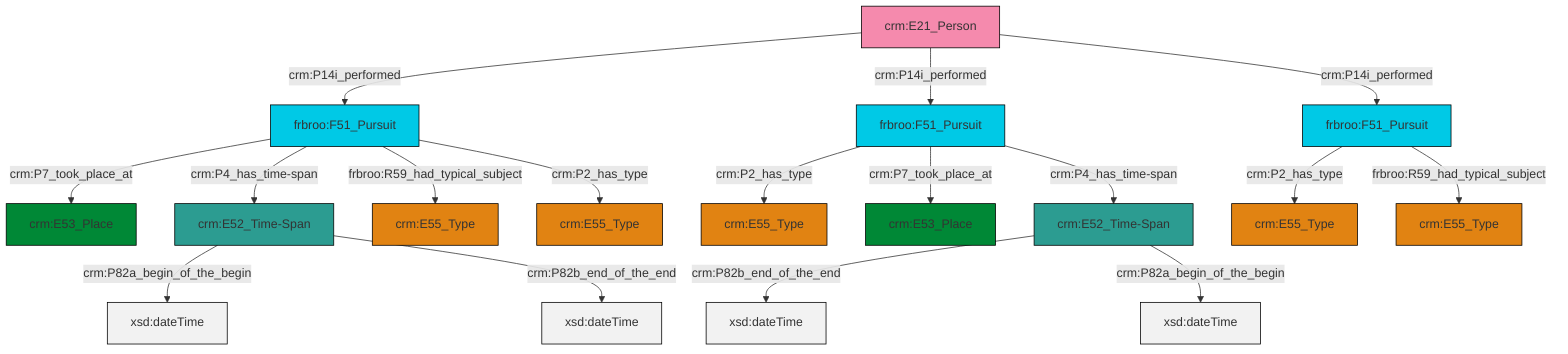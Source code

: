 graph TD
classDef Literal fill:#f2f2f2,stroke:#000000;
classDef CRM_Entity fill:#FFFFFF,stroke:#000000;
classDef Temporal_Entity fill:#00C9E6, stroke:#000000;
classDef Type fill:#E18312, stroke:#000000;
classDef Time-Span fill:#2C9C91, stroke:#000000;
classDef Appellation fill:#FFEB7F, stroke:#000000;
classDef Place fill:#008836, stroke:#000000;
classDef Persistent_Item fill:#B266B2, stroke:#000000;
classDef Conceptual_Object fill:#FFD700, stroke:#000000;
classDef Physical_Thing fill:#D2B48C, stroke:#000000;
classDef Actor fill:#f58aad, stroke:#000000;
classDef PC_Classes fill:#4ce600, stroke:#000000;
classDef Multi fill:#cccccc,stroke:#000000;

4["crm:E52_Time-Span"]:::Time-Span -->|crm:P82b_end_of_the_end| 5[xsd:dateTime]:::Literal
6["crm:E52_Time-Span"]:::Time-Span -->|crm:P82a_begin_of_the_begin| 8[xsd:dateTime]:::Literal
4["crm:E52_Time-Span"]:::Time-Span -->|crm:P82a_begin_of_the_begin| 11[xsd:dateTime]:::Literal
12["frbroo:F51_Pursuit"]:::Temporal_Entity -->|crm:P7_took_place_at| 13["crm:E53_Place"]:::Place
12["frbroo:F51_Pursuit"]:::Temporal_Entity -->|crm:P4_has_time-span| 6["crm:E52_Time-Span"]:::Time-Span
6["crm:E52_Time-Span"]:::Time-Span -->|crm:P82b_end_of_the_end| 14[xsd:dateTime]:::Literal
9["crm:E21_Person"]:::Actor -->|crm:P14i_performed| 12["frbroo:F51_Pursuit"]:::Temporal_Entity
0["frbroo:F51_Pursuit"]:::Temporal_Entity -->|crm:P2_has_type| 17["crm:E55_Type"]:::Type
12["frbroo:F51_Pursuit"]:::Temporal_Entity -->|frbroo:R59_had_typical_subject| 20["crm:E55_Type"]:::Type
2["frbroo:F51_Pursuit"]:::Temporal_Entity -->|crm:P2_has_type| 22["crm:E55_Type"]:::Type
0["frbroo:F51_Pursuit"]:::Temporal_Entity -->|crm:P7_took_place_at| 24["crm:E53_Place"]:::Place
0["frbroo:F51_Pursuit"]:::Temporal_Entity -->|crm:P4_has_time-span| 4["crm:E52_Time-Span"]:::Time-Span
2["frbroo:F51_Pursuit"]:::Temporal_Entity -->|frbroo:R59_had_typical_subject| 15["crm:E55_Type"]:::Type
9["crm:E21_Person"]:::Actor -->|crm:P14i_performed| 0["frbroo:F51_Pursuit"]:::Temporal_Entity
12["frbroo:F51_Pursuit"]:::Temporal_Entity -->|crm:P2_has_type| 18["crm:E55_Type"]:::Type
9["crm:E21_Person"]:::Actor -->|crm:P14i_performed| 2["frbroo:F51_Pursuit"]:::Temporal_Entity